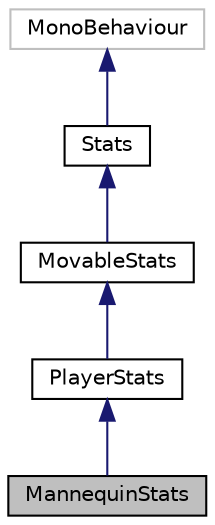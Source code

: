 digraph "MannequinStats"
{
 // INTERACTIVE_SVG=YES
 // LATEX_PDF_SIZE
  bgcolor="transparent";
  edge [fontname="Helvetica",fontsize="10",labelfontname="Helvetica",labelfontsize="10"];
  node [fontname="Helvetica",fontsize="10",shape=record];
  Node1 [label="MannequinStats",height=0.2,width=0.4,color="black", fillcolor="grey75", style="filled", fontcolor="black",tooltip=" "];
  Node2 -> Node1 [dir="back",color="midnightblue",fontsize="10",style="solid",fontname="Helvetica"];
  Node2 [label="PlayerStats",height=0.2,width=0.4,color="black",URL="$class_player_stats.html",tooltip="Player Stats is the main class that controls all the Player Statistics in all time in the game execut..."];
  Node3 -> Node2 [dir="back",color="midnightblue",fontsize="10",style="solid",fontname="Helvetica"];
  Node3 [label="MovableStats",height=0.2,width=0.4,color="black",URL="$class_movable_stats.html",tooltip=" "];
  Node4 -> Node3 [dir="back",color="midnightblue",fontsize="10",style="solid",fontname="Helvetica"];
  Node4 [label="Stats",height=0.2,width=0.4,color="black",URL="$class_stats.html",tooltip=" "];
  Node5 -> Node4 [dir="back",color="midnightblue",fontsize="10",style="solid",fontname="Helvetica"];
  Node5 [label="MonoBehaviour",height=0.2,width=0.4,color="grey75",tooltip=" "];
}
